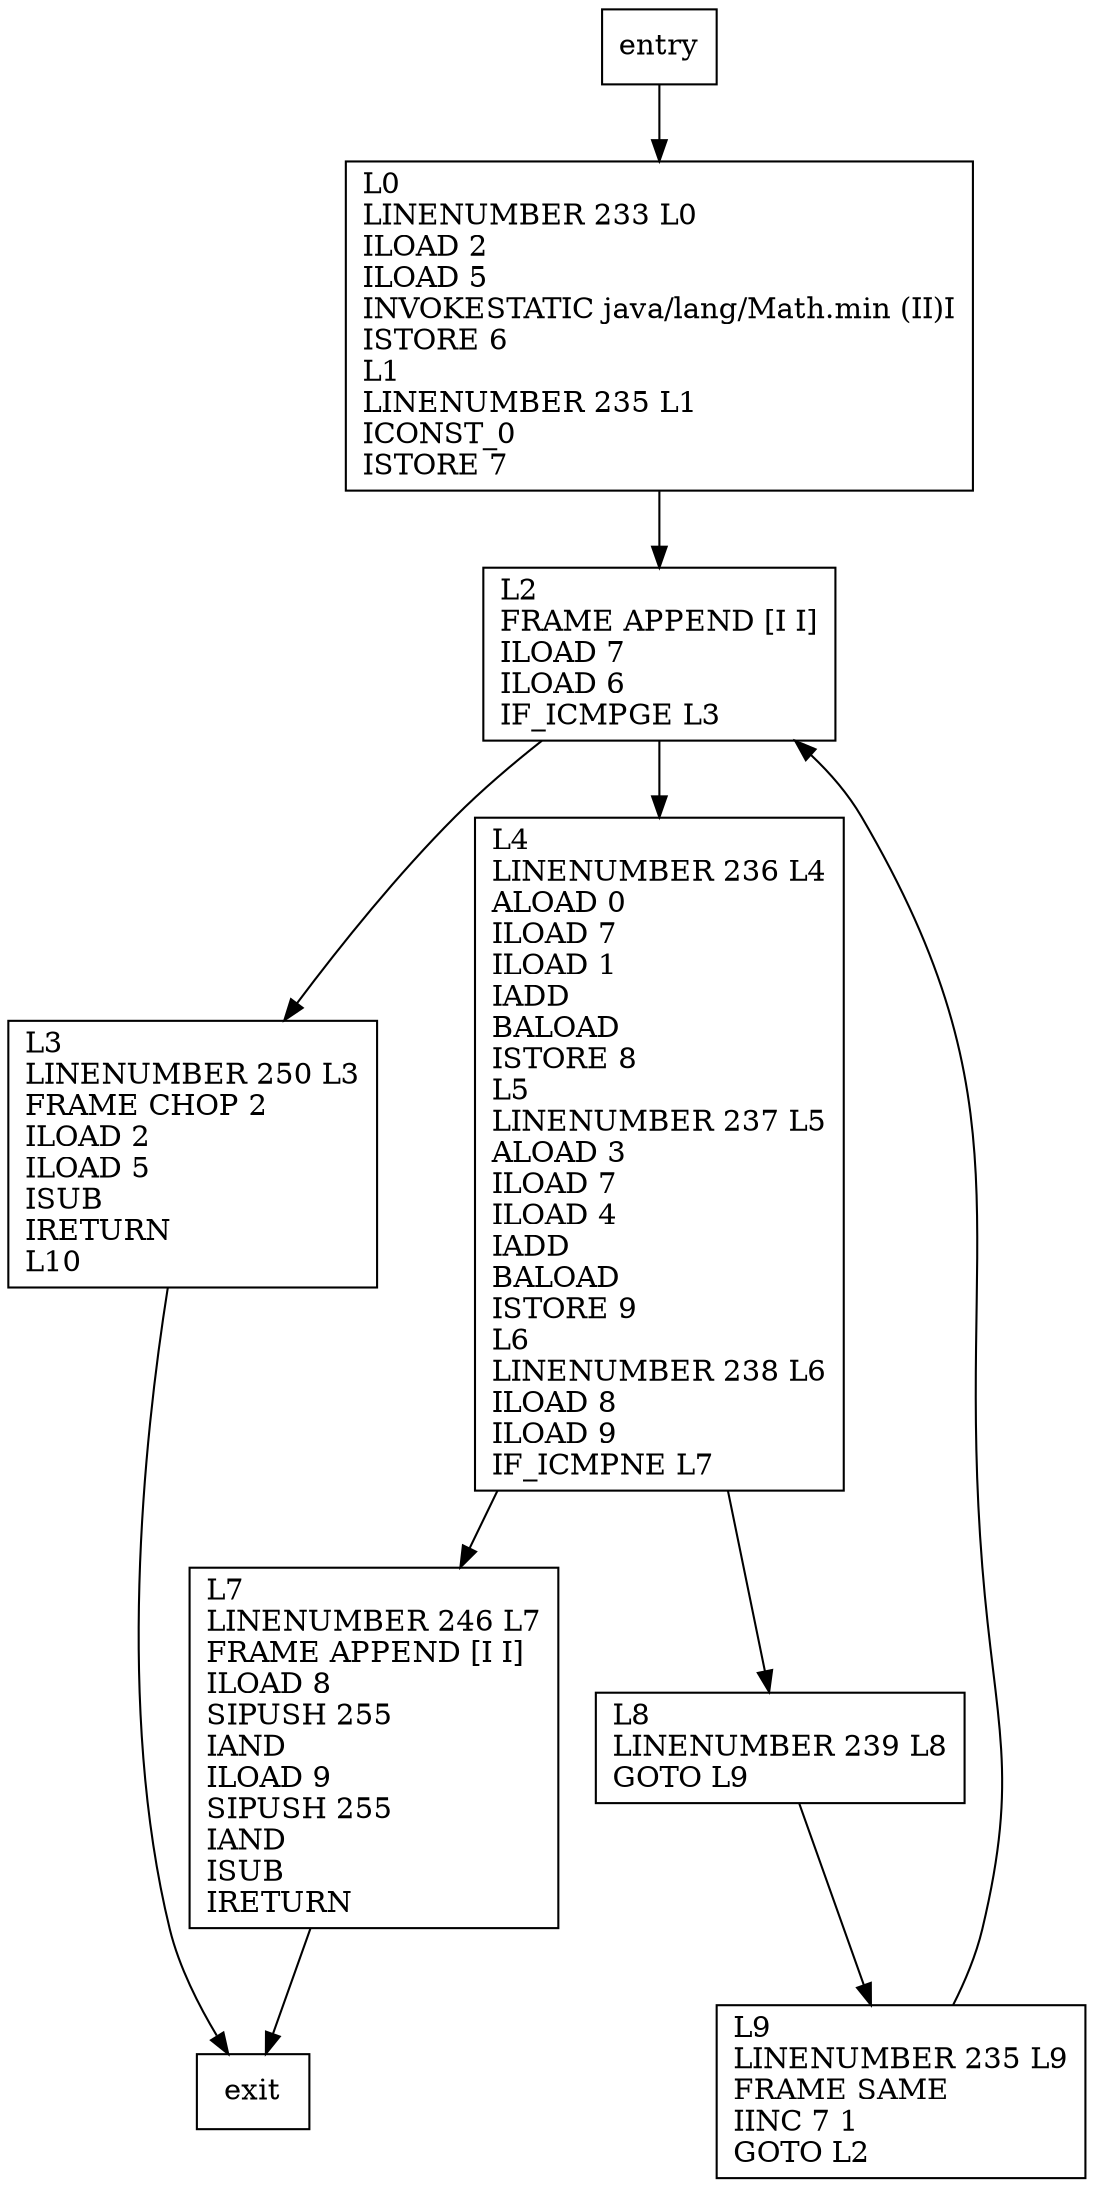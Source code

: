 digraph compareUnsignedBytes {
node [shape=record];
52239198 [label="L0\lLINENUMBER 233 L0\lILOAD 2\lILOAD 5\lINVOKESTATIC java/lang/Math.min (II)I\lISTORE 6\lL1\lLINENUMBER 235 L1\lICONST_0\lISTORE 7\l"];
1564960236 [label="L7\lLINENUMBER 246 L7\lFRAME APPEND [I I]\lILOAD 8\lSIPUSH 255\lIAND\lILOAD 9\lSIPUSH 255\lIAND\lISUB\lIRETURN\l"];
117766078 [label="L8\lLINENUMBER 239 L8\lGOTO L9\l"];
1476412217 [label="L2\lFRAME APPEND [I I]\lILOAD 7\lILOAD 6\lIF_ICMPGE L3\l"];
1814611598 [label="L4\lLINENUMBER 236 L4\lALOAD 0\lILOAD 7\lILOAD 1\lIADD\lBALOAD\lISTORE 8\lL5\lLINENUMBER 237 L5\lALOAD 3\lILOAD 7\lILOAD 4\lIADD\lBALOAD\lISTORE 9\lL6\lLINENUMBER 238 L6\lILOAD 8\lILOAD 9\lIF_ICMPNE L7\l"];
993523041 [label="L3\lLINENUMBER 250 L3\lFRAME CHOP 2\lILOAD 2\lILOAD 5\lISUB\lIRETURN\lL10\l"];
1499402200 [label="L9\lLINENUMBER 235 L9\lFRAME SAME\lIINC 7 1\lGOTO L2\l"];
entry;
exit;
entry -> 52239198
52239198 -> 1476412217
1564960236 -> exit
117766078 -> 1499402200
1476412217 -> 1814611598
1476412217 -> 993523041
1814611598 -> 1564960236
1814611598 -> 117766078
993523041 -> exit
1499402200 -> 1476412217
}
